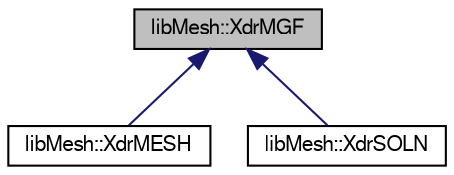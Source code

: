 digraph "libMesh::XdrMGF"
{
  edge [fontname="FreeSans",fontsize="10",labelfontname="FreeSans",labelfontsize="10"];
  node [fontname="FreeSans",fontsize="10",shape=record];
  Node1 [label="libMesh::XdrMGF",height=0.2,width=0.4,color="black", fillcolor="grey75", style="filled", fontcolor="black"];
  Node1 -> Node2 [dir="back",color="midnightblue",fontsize="10",style="solid",fontname="FreeSans"];
  Node2 [label="libMesh::XdrMESH",height=0.2,width=0.4,color="black", fillcolor="white", style="filled",URL="$classlibMesh_1_1XdrMESH.html"];
  Node1 -> Node3 [dir="back",color="midnightblue",fontsize="10",style="solid",fontname="FreeSans"];
  Node3 [label="libMesh::XdrSOLN",height=0.2,width=0.4,color="black", fillcolor="white", style="filled",URL="$classlibMesh_1_1XdrSOLN.html"];
}
